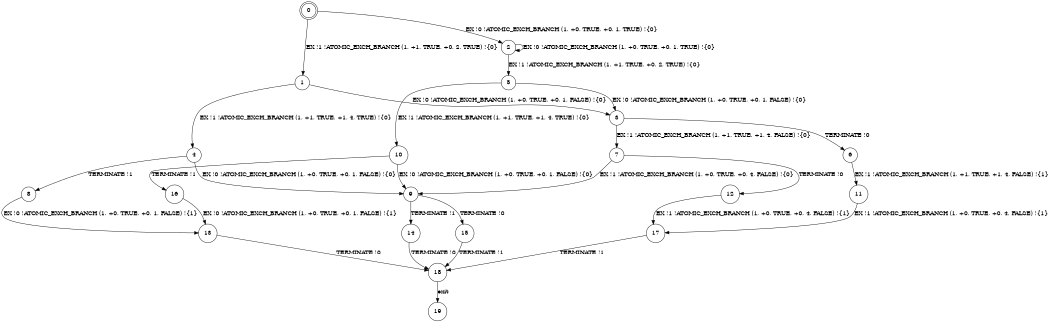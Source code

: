 digraph BCG {
size = "7, 10.5";
center = TRUE;
node [shape = circle];
0 [peripheries = 2];
0 -> 1 [label = "EX !1 !ATOMIC_EXCH_BRANCH (1, +1, TRUE, +0, 2, TRUE) !{0}"];
0 -> 2 [label = "EX !0 !ATOMIC_EXCH_BRANCH (1, +0, TRUE, +0, 1, TRUE) !{0}"];
1 -> 3 [label = "EX !0 !ATOMIC_EXCH_BRANCH (1, +0, TRUE, +0, 1, FALSE) !{0}"];
1 -> 4 [label = "EX !1 !ATOMIC_EXCH_BRANCH (1, +1, TRUE, +1, 4, TRUE) !{0}"];
2 -> 5 [label = "EX !1 !ATOMIC_EXCH_BRANCH (1, +1, TRUE, +0, 2, TRUE) !{0}"];
2 -> 2 [label = "EX !0 !ATOMIC_EXCH_BRANCH (1, +0, TRUE, +0, 1, TRUE) !{0}"];
3 -> 6 [label = "TERMINATE !0"];
3 -> 7 [label = "EX !1 !ATOMIC_EXCH_BRANCH (1, +1, TRUE, +1, 4, FALSE) !{0}"];
4 -> 8 [label = "TERMINATE !1"];
4 -> 9 [label = "EX !0 !ATOMIC_EXCH_BRANCH (1, +0, TRUE, +0, 1, FALSE) !{0}"];
5 -> 10 [label = "EX !1 !ATOMIC_EXCH_BRANCH (1, +1, TRUE, +1, 4, TRUE) !{0}"];
5 -> 3 [label = "EX !0 !ATOMIC_EXCH_BRANCH (1, +0, TRUE, +0, 1, FALSE) !{0}"];
6 -> 11 [label = "EX !1 !ATOMIC_EXCH_BRANCH (1, +1, TRUE, +1, 4, FALSE) !{1}"];
7 -> 12 [label = "TERMINATE !0"];
7 -> 9 [label = "EX !1 !ATOMIC_EXCH_BRANCH (1, +0, TRUE, +0, 4, FALSE) !{0}"];
8 -> 13 [label = "EX !0 !ATOMIC_EXCH_BRANCH (1, +0, TRUE, +0, 1, FALSE) !{1}"];
9 -> 14 [label = "TERMINATE !1"];
9 -> 15 [label = "TERMINATE !0"];
10 -> 16 [label = "TERMINATE !1"];
10 -> 9 [label = "EX !0 !ATOMIC_EXCH_BRANCH (1, +0, TRUE, +0, 1, FALSE) !{0}"];
11 -> 17 [label = "EX !1 !ATOMIC_EXCH_BRANCH (1, +0, TRUE, +0, 4, FALSE) !{1}"];
12 -> 17 [label = "EX !1 !ATOMIC_EXCH_BRANCH (1, +0, TRUE, +0, 4, FALSE) !{1}"];
13 -> 18 [label = "TERMINATE !0"];
14 -> 18 [label = "TERMINATE !0"];
15 -> 18 [label = "TERMINATE !1"];
16 -> 13 [label = "EX !0 !ATOMIC_EXCH_BRANCH (1, +0, TRUE, +0, 1, FALSE) !{1}"];
17 -> 18 [label = "TERMINATE !1"];
18 -> 19 [label = "exit"];
}
